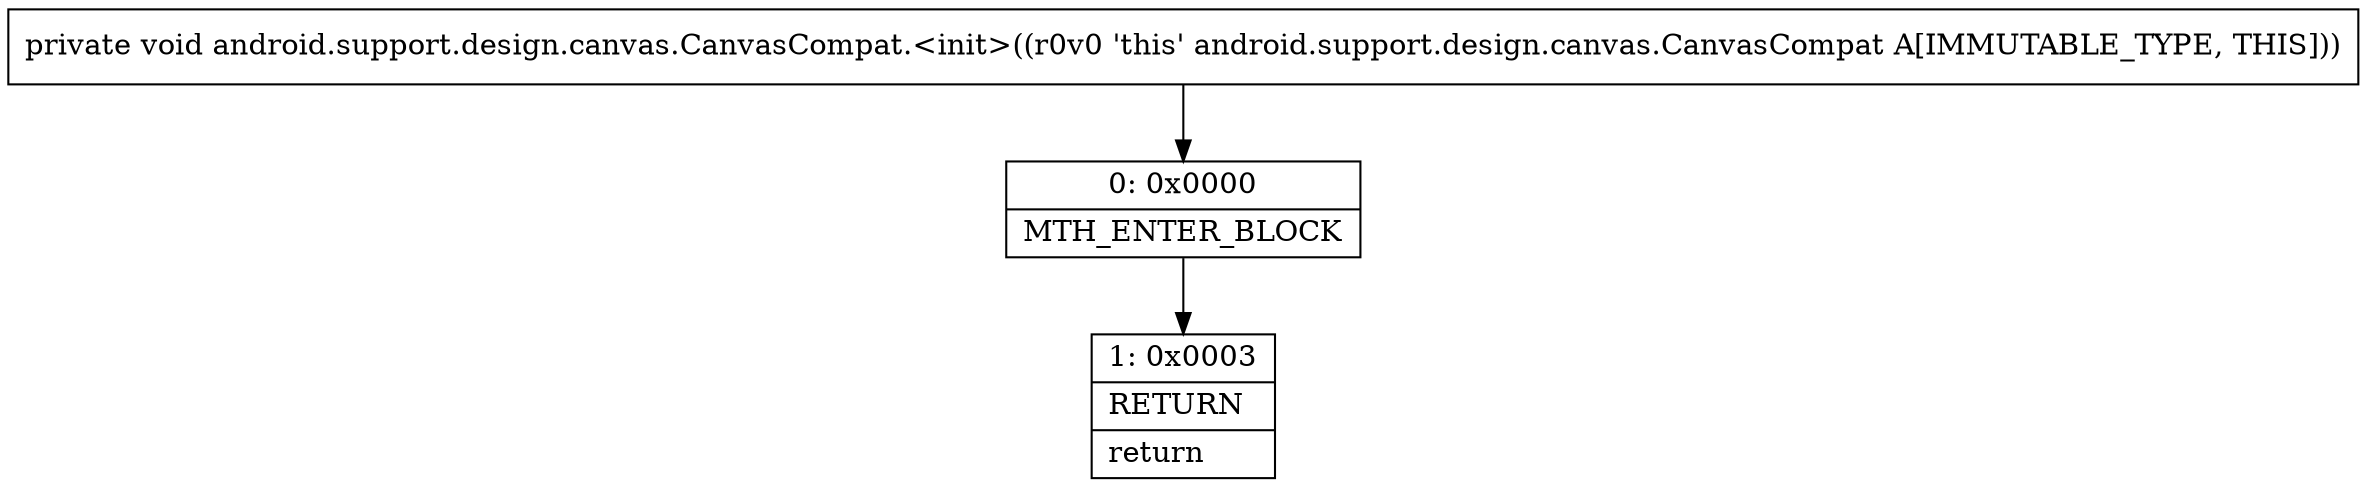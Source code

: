 digraph "CFG forandroid.support.design.canvas.CanvasCompat.\<init\>()V" {
Node_0 [shape=record,label="{0\:\ 0x0000|MTH_ENTER_BLOCK\l}"];
Node_1 [shape=record,label="{1\:\ 0x0003|RETURN\l|return\l}"];
MethodNode[shape=record,label="{private void android.support.design.canvas.CanvasCompat.\<init\>((r0v0 'this' android.support.design.canvas.CanvasCompat A[IMMUTABLE_TYPE, THIS])) }"];
MethodNode -> Node_0;
Node_0 -> Node_1;
}

